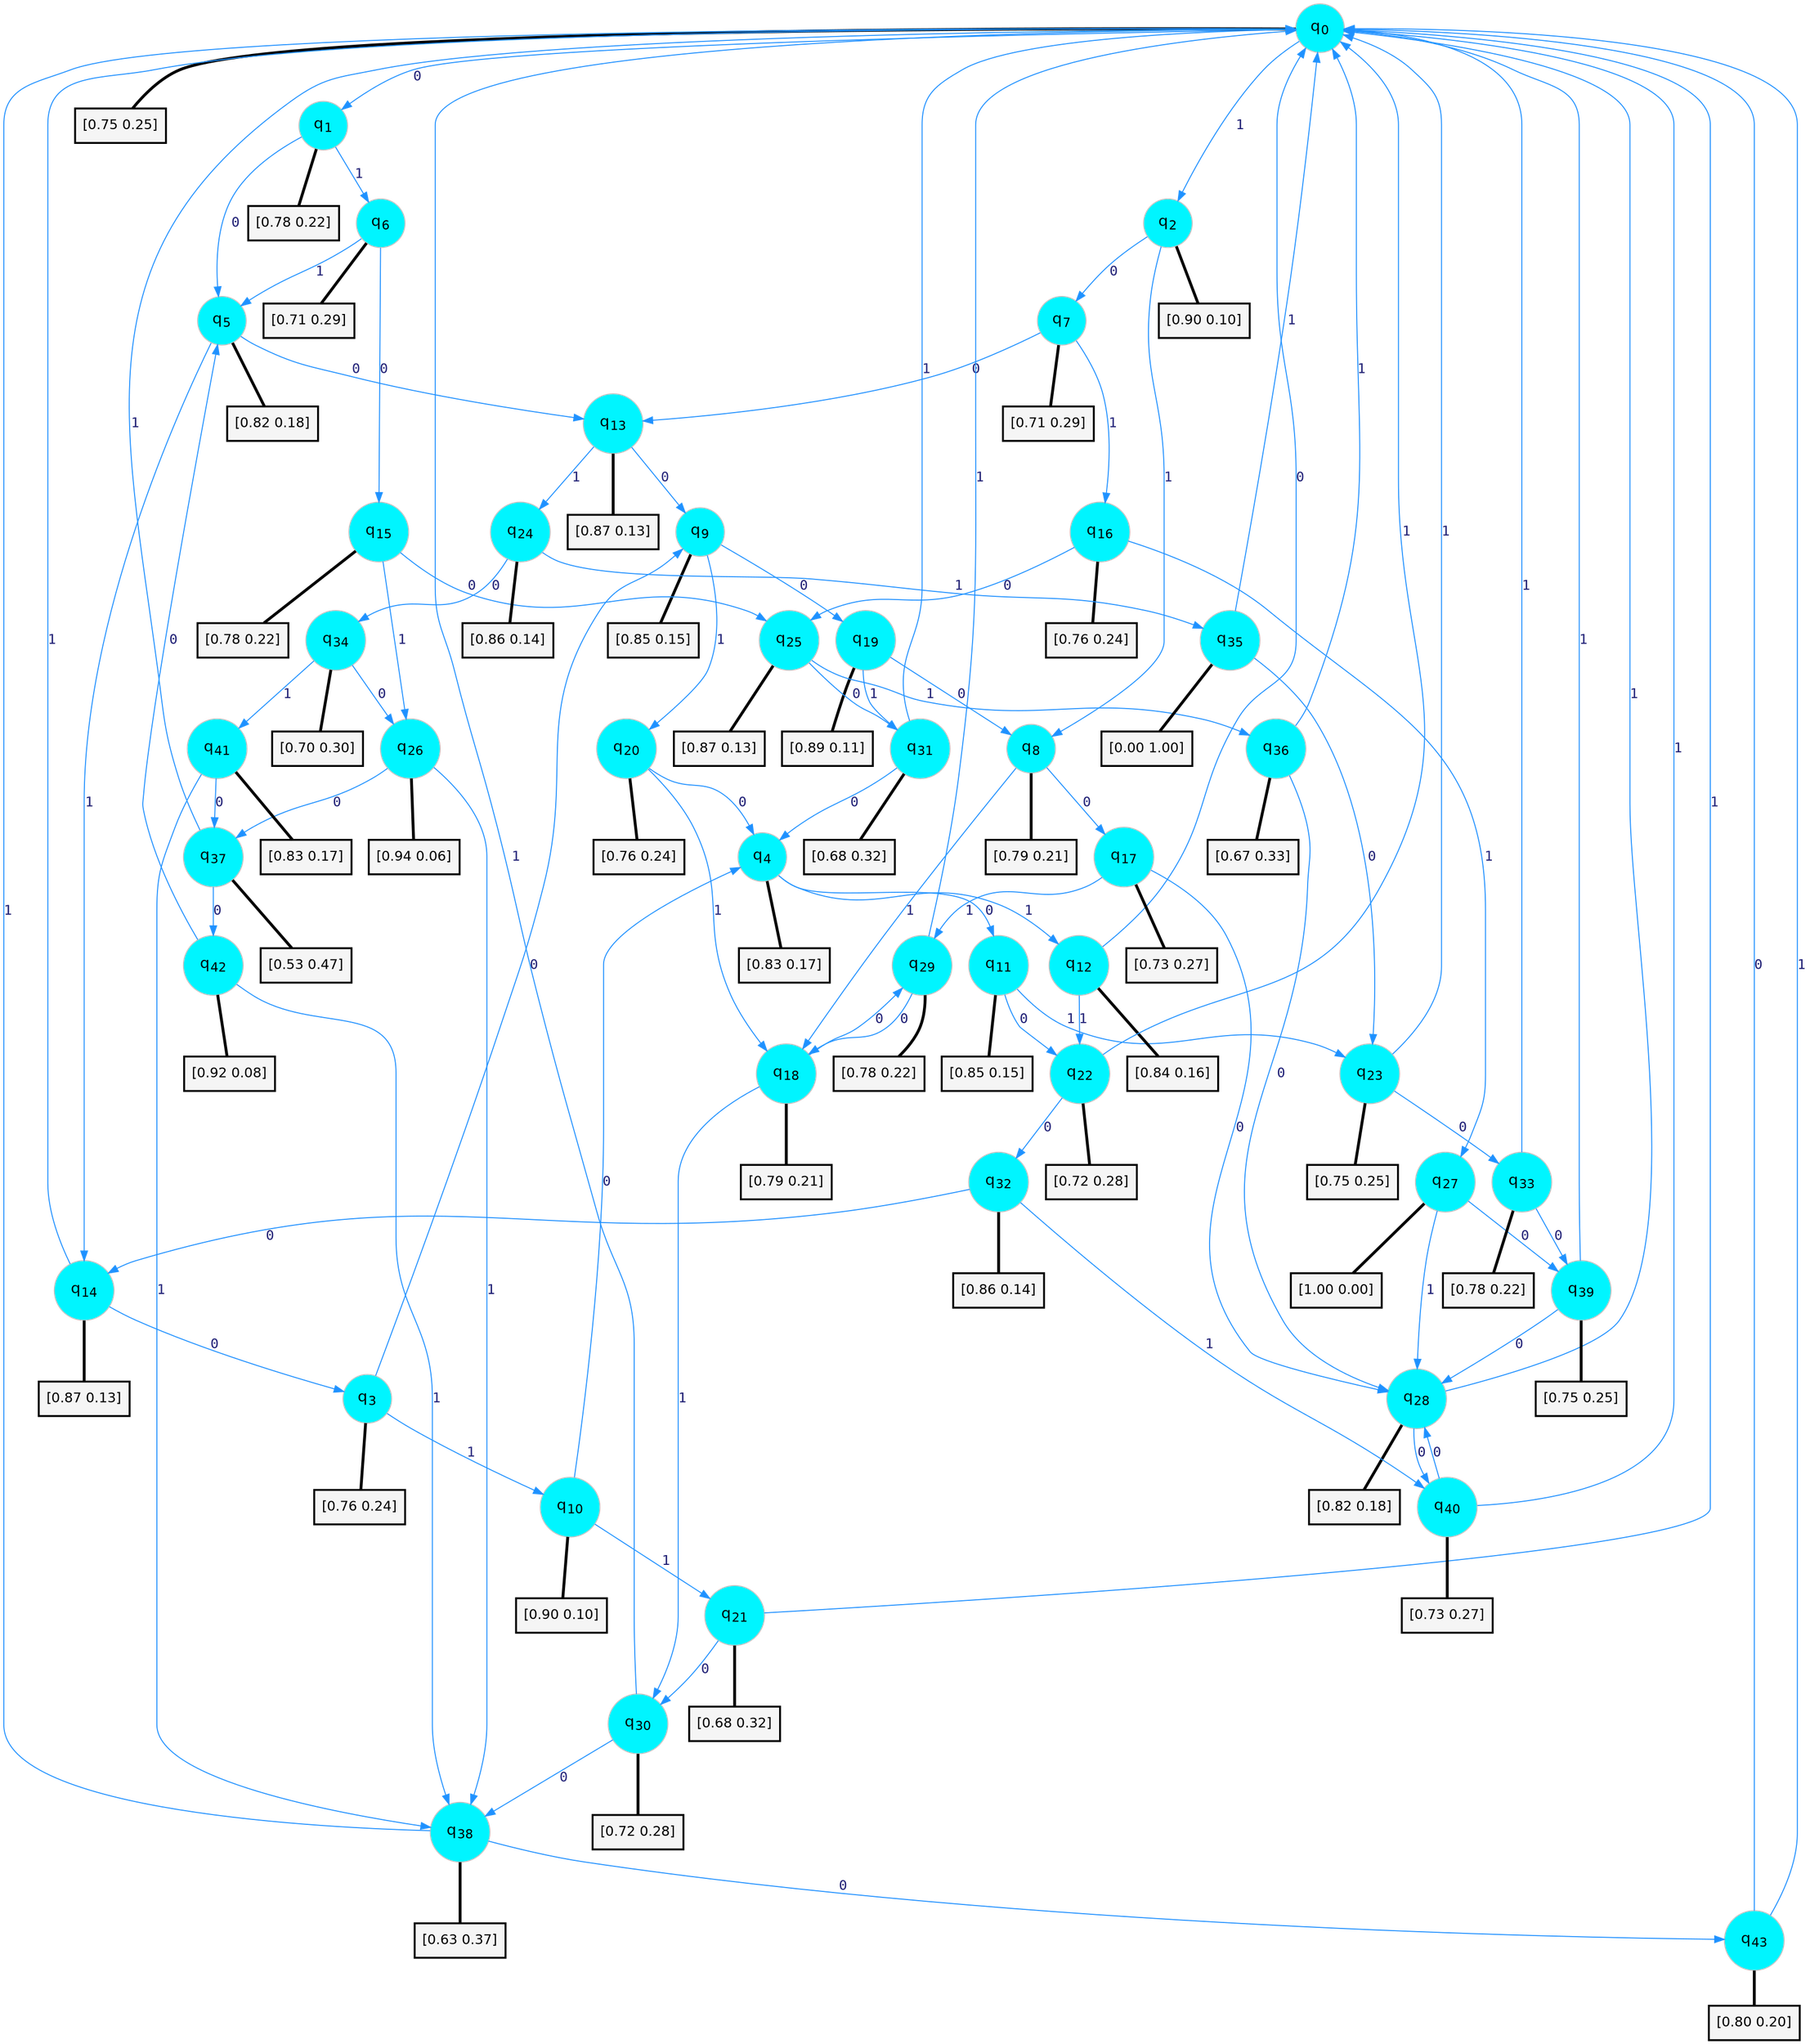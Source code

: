 digraph G {
graph [
bgcolor=transparent, dpi=300, rankdir=TD, size="40,25"];
node [
color=gray, fillcolor=turquoise1, fontcolor=black, fontname=Helvetica, fontsize=16, fontweight=bold, shape=circle, style=filled];
edge [
arrowsize=1, color=dodgerblue1, fontcolor=midnightblue, fontname=courier, fontweight=bold, penwidth=1, style=solid, weight=20];
0[label=<q<SUB>0</SUB>>];
1[label=<q<SUB>1</SUB>>];
2[label=<q<SUB>2</SUB>>];
3[label=<q<SUB>3</SUB>>];
4[label=<q<SUB>4</SUB>>];
5[label=<q<SUB>5</SUB>>];
6[label=<q<SUB>6</SUB>>];
7[label=<q<SUB>7</SUB>>];
8[label=<q<SUB>8</SUB>>];
9[label=<q<SUB>9</SUB>>];
10[label=<q<SUB>10</SUB>>];
11[label=<q<SUB>11</SUB>>];
12[label=<q<SUB>12</SUB>>];
13[label=<q<SUB>13</SUB>>];
14[label=<q<SUB>14</SUB>>];
15[label=<q<SUB>15</SUB>>];
16[label=<q<SUB>16</SUB>>];
17[label=<q<SUB>17</SUB>>];
18[label=<q<SUB>18</SUB>>];
19[label=<q<SUB>19</SUB>>];
20[label=<q<SUB>20</SUB>>];
21[label=<q<SUB>21</SUB>>];
22[label=<q<SUB>22</SUB>>];
23[label=<q<SUB>23</SUB>>];
24[label=<q<SUB>24</SUB>>];
25[label=<q<SUB>25</SUB>>];
26[label=<q<SUB>26</SUB>>];
27[label=<q<SUB>27</SUB>>];
28[label=<q<SUB>28</SUB>>];
29[label=<q<SUB>29</SUB>>];
30[label=<q<SUB>30</SUB>>];
31[label=<q<SUB>31</SUB>>];
32[label=<q<SUB>32</SUB>>];
33[label=<q<SUB>33</SUB>>];
34[label=<q<SUB>34</SUB>>];
35[label=<q<SUB>35</SUB>>];
36[label=<q<SUB>36</SUB>>];
37[label=<q<SUB>37</SUB>>];
38[label=<q<SUB>38</SUB>>];
39[label=<q<SUB>39</SUB>>];
40[label=<q<SUB>40</SUB>>];
41[label=<q<SUB>41</SUB>>];
42[label=<q<SUB>42</SUB>>];
43[label=<q<SUB>43</SUB>>];
44[label="[0.75 0.25]", shape=box,fontcolor=black, fontname=Helvetica, fontsize=14, penwidth=2, fillcolor=whitesmoke,color=black];
45[label="[0.78 0.22]", shape=box,fontcolor=black, fontname=Helvetica, fontsize=14, penwidth=2, fillcolor=whitesmoke,color=black];
46[label="[0.90 0.10]", shape=box,fontcolor=black, fontname=Helvetica, fontsize=14, penwidth=2, fillcolor=whitesmoke,color=black];
47[label="[0.76 0.24]", shape=box,fontcolor=black, fontname=Helvetica, fontsize=14, penwidth=2, fillcolor=whitesmoke,color=black];
48[label="[0.83 0.17]", shape=box,fontcolor=black, fontname=Helvetica, fontsize=14, penwidth=2, fillcolor=whitesmoke,color=black];
49[label="[0.82 0.18]", shape=box,fontcolor=black, fontname=Helvetica, fontsize=14, penwidth=2, fillcolor=whitesmoke,color=black];
50[label="[0.71 0.29]", shape=box,fontcolor=black, fontname=Helvetica, fontsize=14, penwidth=2, fillcolor=whitesmoke,color=black];
51[label="[0.71 0.29]", shape=box,fontcolor=black, fontname=Helvetica, fontsize=14, penwidth=2, fillcolor=whitesmoke,color=black];
52[label="[0.79 0.21]", shape=box,fontcolor=black, fontname=Helvetica, fontsize=14, penwidth=2, fillcolor=whitesmoke,color=black];
53[label="[0.85 0.15]", shape=box,fontcolor=black, fontname=Helvetica, fontsize=14, penwidth=2, fillcolor=whitesmoke,color=black];
54[label="[0.90 0.10]", shape=box,fontcolor=black, fontname=Helvetica, fontsize=14, penwidth=2, fillcolor=whitesmoke,color=black];
55[label="[0.85 0.15]", shape=box,fontcolor=black, fontname=Helvetica, fontsize=14, penwidth=2, fillcolor=whitesmoke,color=black];
56[label="[0.84 0.16]", shape=box,fontcolor=black, fontname=Helvetica, fontsize=14, penwidth=2, fillcolor=whitesmoke,color=black];
57[label="[0.87 0.13]", shape=box,fontcolor=black, fontname=Helvetica, fontsize=14, penwidth=2, fillcolor=whitesmoke,color=black];
58[label="[0.87 0.13]", shape=box,fontcolor=black, fontname=Helvetica, fontsize=14, penwidth=2, fillcolor=whitesmoke,color=black];
59[label="[0.78 0.22]", shape=box,fontcolor=black, fontname=Helvetica, fontsize=14, penwidth=2, fillcolor=whitesmoke,color=black];
60[label="[0.76 0.24]", shape=box,fontcolor=black, fontname=Helvetica, fontsize=14, penwidth=2, fillcolor=whitesmoke,color=black];
61[label="[0.73 0.27]", shape=box,fontcolor=black, fontname=Helvetica, fontsize=14, penwidth=2, fillcolor=whitesmoke,color=black];
62[label="[0.79 0.21]", shape=box,fontcolor=black, fontname=Helvetica, fontsize=14, penwidth=2, fillcolor=whitesmoke,color=black];
63[label="[0.89 0.11]", shape=box,fontcolor=black, fontname=Helvetica, fontsize=14, penwidth=2, fillcolor=whitesmoke,color=black];
64[label="[0.76 0.24]", shape=box,fontcolor=black, fontname=Helvetica, fontsize=14, penwidth=2, fillcolor=whitesmoke,color=black];
65[label="[0.68 0.32]", shape=box,fontcolor=black, fontname=Helvetica, fontsize=14, penwidth=2, fillcolor=whitesmoke,color=black];
66[label="[0.72 0.28]", shape=box,fontcolor=black, fontname=Helvetica, fontsize=14, penwidth=2, fillcolor=whitesmoke,color=black];
67[label="[0.75 0.25]", shape=box,fontcolor=black, fontname=Helvetica, fontsize=14, penwidth=2, fillcolor=whitesmoke,color=black];
68[label="[0.86 0.14]", shape=box,fontcolor=black, fontname=Helvetica, fontsize=14, penwidth=2, fillcolor=whitesmoke,color=black];
69[label="[0.87 0.13]", shape=box,fontcolor=black, fontname=Helvetica, fontsize=14, penwidth=2, fillcolor=whitesmoke,color=black];
70[label="[0.94 0.06]", shape=box,fontcolor=black, fontname=Helvetica, fontsize=14, penwidth=2, fillcolor=whitesmoke,color=black];
71[label="[1.00 0.00]", shape=box,fontcolor=black, fontname=Helvetica, fontsize=14, penwidth=2, fillcolor=whitesmoke,color=black];
72[label="[0.82 0.18]", shape=box,fontcolor=black, fontname=Helvetica, fontsize=14, penwidth=2, fillcolor=whitesmoke,color=black];
73[label="[0.78 0.22]", shape=box,fontcolor=black, fontname=Helvetica, fontsize=14, penwidth=2, fillcolor=whitesmoke,color=black];
74[label="[0.72 0.28]", shape=box,fontcolor=black, fontname=Helvetica, fontsize=14, penwidth=2, fillcolor=whitesmoke,color=black];
75[label="[0.68 0.32]", shape=box,fontcolor=black, fontname=Helvetica, fontsize=14, penwidth=2, fillcolor=whitesmoke,color=black];
76[label="[0.86 0.14]", shape=box,fontcolor=black, fontname=Helvetica, fontsize=14, penwidth=2, fillcolor=whitesmoke,color=black];
77[label="[0.78 0.22]", shape=box,fontcolor=black, fontname=Helvetica, fontsize=14, penwidth=2, fillcolor=whitesmoke,color=black];
78[label="[0.70 0.30]", shape=box,fontcolor=black, fontname=Helvetica, fontsize=14, penwidth=2, fillcolor=whitesmoke,color=black];
79[label="[0.00 1.00]", shape=box,fontcolor=black, fontname=Helvetica, fontsize=14, penwidth=2, fillcolor=whitesmoke,color=black];
80[label="[0.67 0.33]", shape=box,fontcolor=black, fontname=Helvetica, fontsize=14, penwidth=2, fillcolor=whitesmoke,color=black];
81[label="[0.53 0.47]", shape=box,fontcolor=black, fontname=Helvetica, fontsize=14, penwidth=2, fillcolor=whitesmoke,color=black];
82[label="[0.63 0.37]", shape=box,fontcolor=black, fontname=Helvetica, fontsize=14, penwidth=2, fillcolor=whitesmoke,color=black];
83[label="[0.75 0.25]", shape=box,fontcolor=black, fontname=Helvetica, fontsize=14, penwidth=2, fillcolor=whitesmoke,color=black];
84[label="[0.73 0.27]", shape=box,fontcolor=black, fontname=Helvetica, fontsize=14, penwidth=2, fillcolor=whitesmoke,color=black];
85[label="[0.83 0.17]", shape=box,fontcolor=black, fontname=Helvetica, fontsize=14, penwidth=2, fillcolor=whitesmoke,color=black];
86[label="[0.92 0.08]", shape=box,fontcolor=black, fontname=Helvetica, fontsize=14, penwidth=2, fillcolor=whitesmoke,color=black];
87[label="[0.80 0.20]", shape=box,fontcolor=black, fontname=Helvetica, fontsize=14, penwidth=2, fillcolor=whitesmoke,color=black];
0->1 [label=0];
0->2 [label=1];
0->44 [arrowhead=none, penwidth=3,color=black];
1->5 [label=0];
1->6 [label=1];
1->45 [arrowhead=none, penwidth=3,color=black];
2->7 [label=0];
2->8 [label=1];
2->46 [arrowhead=none, penwidth=3,color=black];
3->9 [label=0];
3->10 [label=1];
3->47 [arrowhead=none, penwidth=3,color=black];
4->11 [label=0];
4->12 [label=1];
4->48 [arrowhead=none, penwidth=3,color=black];
5->13 [label=0];
5->14 [label=1];
5->49 [arrowhead=none, penwidth=3,color=black];
6->15 [label=0];
6->5 [label=1];
6->50 [arrowhead=none, penwidth=3,color=black];
7->13 [label=0];
7->16 [label=1];
7->51 [arrowhead=none, penwidth=3,color=black];
8->17 [label=0];
8->18 [label=1];
8->52 [arrowhead=none, penwidth=3,color=black];
9->19 [label=0];
9->20 [label=1];
9->53 [arrowhead=none, penwidth=3,color=black];
10->4 [label=0];
10->21 [label=1];
10->54 [arrowhead=none, penwidth=3,color=black];
11->22 [label=0];
11->23 [label=1];
11->55 [arrowhead=none, penwidth=3,color=black];
12->0 [label=0];
12->22 [label=1];
12->56 [arrowhead=none, penwidth=3,color=black];
13->9 [label=0];
13->24 [label=1];
13->57 [arrowhead=none, penwidth=3,color=black];
14->3 [label=0];
14->0 [label=1];
14->58 [arrowhead=none, penwidth=3,color=black];
15->25 [label=0];
15->26 [label=1];
15->59 [arrowhead=none, penwidth=3,color=black];
16->25 [label=0];
16->27 [label=1];
16->60 [arrowhead=none, penwidth=3,color=black];
17->28 [label=0];
17->29 [label=1];
17->61 [arrowhead=none, penwidth=3,color=black];
18->29 [label=0];
18->30 [label=1];
18->62 [arrowhead=none, penwidth=3,color=black];
19->8 [label=0];
19->31 [label=1];
19->63 [arrowhead=none, penwidth=3,color=black];
20->4 [label=0];
20->18 [label=1];
20->64 [arrowhead=none, penwidth=3,color=black];
21->30 [label=0];
21->0 [label=1];
21->65 [arrowhead=none, penwidth=3,color=black];
22->32 [label=0];
22->0 [label=1];
22->66 [arrowhead=none, penwidth=3,color=black];
23->33 [label=0];
23->0 [label=1];
23->67 [arrowhead=none, penwidth=3,color=black];
24->34 [label=0];
24->35 [label=1];
24->68 [arrowhead=none, penwidth=3,color=black];
25->31 [label=0];
25->36 [label=1];
25->69 [arrowhead=none, penwidth=3,color=black];
26->37 [label=0];
26->38 [label=1];
26->70 [arrowhead=none, penwidth=3,color=black];
27->39 [label=0];
27->28 [label=1];
27->71 [arrowhead=none, penwidth=3,color=black];
28->40 [label=0];
28->0 [label=1];
28->72 [arrowhead=none, penwidth=3,color=black];
29->18 [label=0];
29->0 [label=1];
29->73 [arrowhead=none, penwidth=3,color=black];
30->38 [label=0];
30->0 [label=1];
30->74 [arrowhead=none, penwidth=3,color=black];
31->4 [label=0];
31->0 [label=1];
31->75 [arrowhead=none, penwidth=3,color=black];
32->14 [label=0];
32->40 [label=1];
32->76 [arrowhead=none, penwidth=3,color=black];
33->39 [label=0];
33->0 [label=1];
33->77 [arrowhead=none, penwidth=3,color=black];
34->26 [label=0];
34->41 [label=1];
34->78 [arrowhead=none, penwidth=3,color=black];
35->23 [label=0];
35->0 [label=1];
35->79 [arrowhead=none, penwidth=3,color=black];
36->28 [label=0];
36->0 [label=1];
36->80 [arrowhead=none, penwidth=3,color=black];
37->42 [label=0];
37->0 [label=1];
37->81 [arrowhead=none, penwidth=3,color=black];
38->43 [label=0];
38->0 [label=1];
38->82 [arrowhead=none, penwidth=3,color=black];
39->28 [label=0];
39->0 [label=1];
39->83 [arrowhead=none, penwidth=3,color=black];
40->28 [label=0];
40->0 [label=1];
40->84 [arrowhead=none, penwidth=3,color=black];
41->37 [label=0];
41->38 [label=1];
41->85 [arrowhead=none, penwidth=3,color=black];
42->5 [label=0];
42->38 [label=1];
42->86 [arrowhead=none, penwidth=3,color=black];
43->0 [label=0];
43->0 [label=1];
43->87 [arrowhead=none, penwidth=3,color=black];
}
